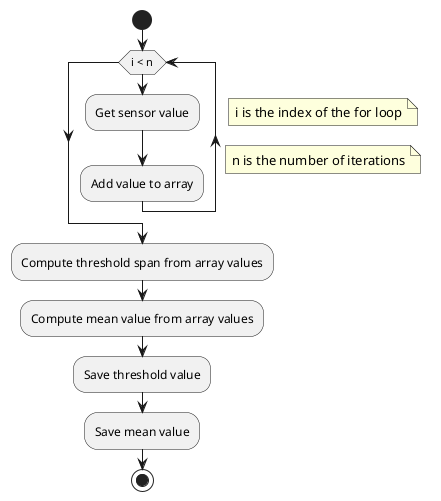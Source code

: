 @startuml Cuvette Sensor Calibration
start
while (i < n)
    floating note right: i is the index of the for loop
    floating note right: n is the number of iterations
    :Get sensor value;
    :Add value to array;
endwhile
:Compute threshold span from array values;
:Compute mean value from array values;
:Save threshold value;
:Save mean value;
stop
@enduml